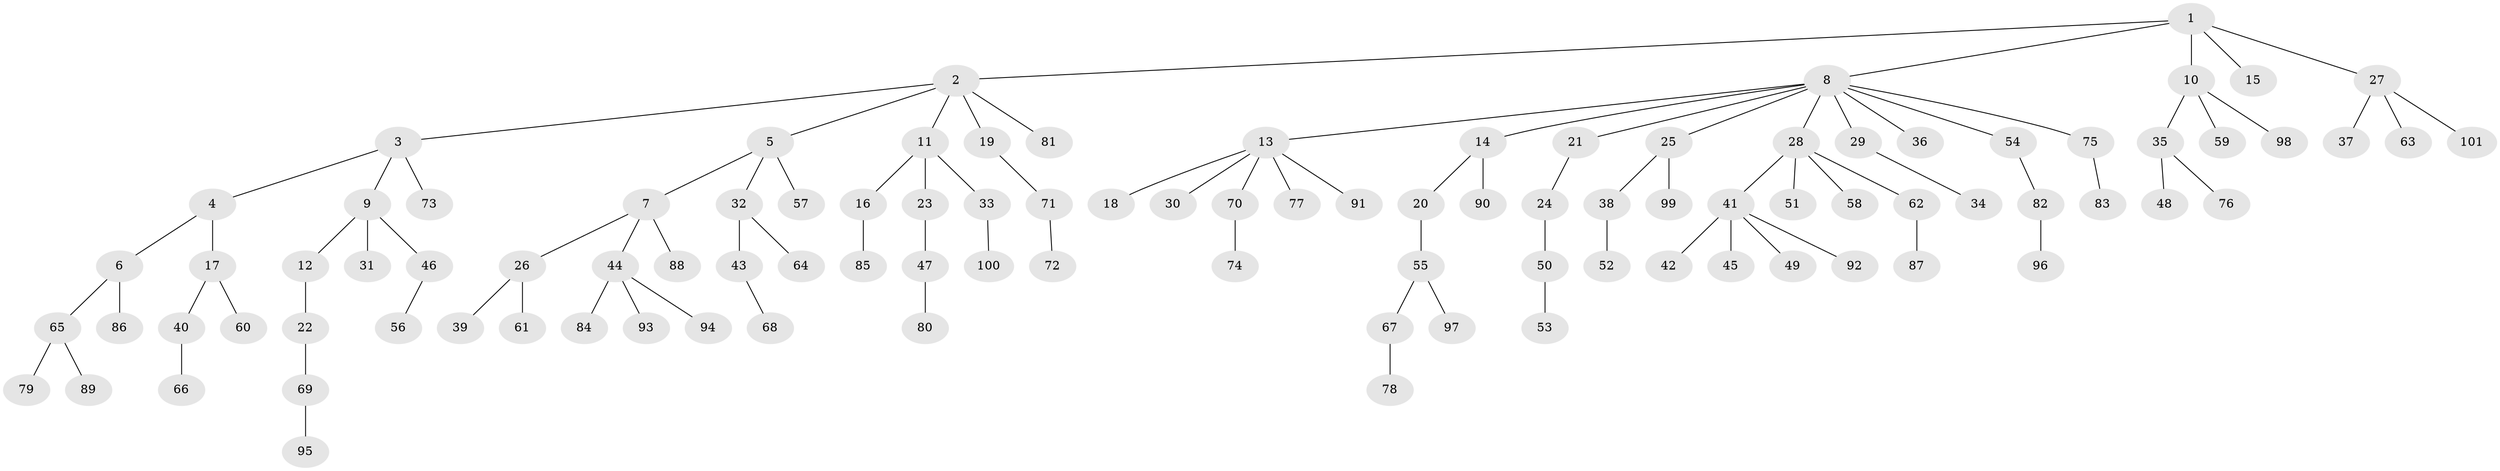 // coarse degree distribution, {4: 0.0958904109589041, 8: 0.0136986301369863, 3: 0.1095890410958904, 10: 0.0136986301369863, 5: 0.0273972602739726, 2: 0.136986301369863, 1: 0.6027397260273972}
// Generated by graph-tools (version 1.1) at 2025/24/03/03/25 07:24:07]
// undirected, 101 vertices, 100 edges
graph export_dot {
graph [start="1"]
  node [color=gray90,style=filled];
  1;
  2;
  3;
  4;
  5;
  6;
  7;
  8;
  9;
  10;
  11;
  12;
  13;
  14;
  15;
  16;
  17;
  18;
  19;
  20;
  21;
  22;
  23;
  24;
  25;
  26;
  27;
  28;
  29;
  30;
  31;
  32;
  33;
  34;
  35;
  36;
  37;
  38;
  39;
  40;
  41;
  42;
  43;
  44;
  45;
  46;
  47;
  48;
  49;
  50;
  51;
  52;
  53;
  54;
  55;
  56;
  57;
  58;
  59;
  60;
  61;
  62;
  63;
  64;
  65;
  66;
  67;
  68;
  69;
  70;
  71;
  72;
  73;
  74;
  75;
  76;
  77;
  78;
  79;
  80;
  81;
  82;
  83;
  84;
  85;
  86;
  87;
  88;
  89;
  90;
  91;
  92;
  93;
  94;
  95;
  96;
  97;
  98;
  99;
  100;
  101;
  1 -- 2;
  1 -- 8;
  1 -- 10;
  1 -- 15;
  1 -- 27;
  2 -- 3;
  2 -- 5;
  2 -- 11;
  2 -- 19;
  2 -- 81;
  3 -- 4;
  3 -- 9;
  3 -- 73;
  4 -- 6;
  4 -- 17;
  5 -- 7;
  5 -- 32;
  5 -- 57;
  6 -- 65;
  6 -- 86;
  7 -- 26;
  7 -- 44;
  7 -- 88;
  8 -- 13;
  8 -- 14;
  8 -- 21;
  8 -- 25;
  8 -- 28;
  8 -- 29;
  8 -- 36;
  8 -- 54;
  8 -- 75;
  9 -- 12;
  9 -- 31;
  9 -- 46;
  10 -- 35;
  10 -- 59;
  10 -- 98;
  11 -- 16;
  11 -- 23;
  11 -- 33;
  12 -- 22;
  13 -- 18;
  13 -- 30;
  13 -- 70;
  13 -- 77;
  13 -- 91;
  14 -- 20;
  14 -- 90;
  16 -- 85;
  17 -- 40;
  17 -- 60;
  19 -- 71;
  20 -- 55;
  21 -- 24;
  22 -- 69;
  23 -- 47;
  24 -- 50;
  25 -- 38;
  25 -- 99;
  26 -- 39;
  26 -- 61;
  27 -- 37;
  27 -- 63;
  27 -- 101;
  28 -- 41;
  28 -- 51;
  28 -- 58;
  28 -- 62;
  29 -- 34;
  32 -- 43;
  32 -- 64;
  33 -- 100;
  35 -- 48;
  35 -- 76;
  38 -- 52;
  40 -- 66;
  41 -- 42;
  41 -- 45;
  41 -- 49;
  41 -- 92;
  43 -- 68;
  44 -- 84;
  44 -- 93;
  44 -- 94;
  46 -- 56;
  47 -- 80;
  50 -- 53;
  54 -- 82;
  55 -- 67;
  55 -- 97;
  62 -- 87;
  65 -- 79;
  65 -- 89;
  67 -- 78;
  69 -- 95;
  70 -- 74;
  71 -- 72;
  75 -- 83;
  82 -- 96;
}
